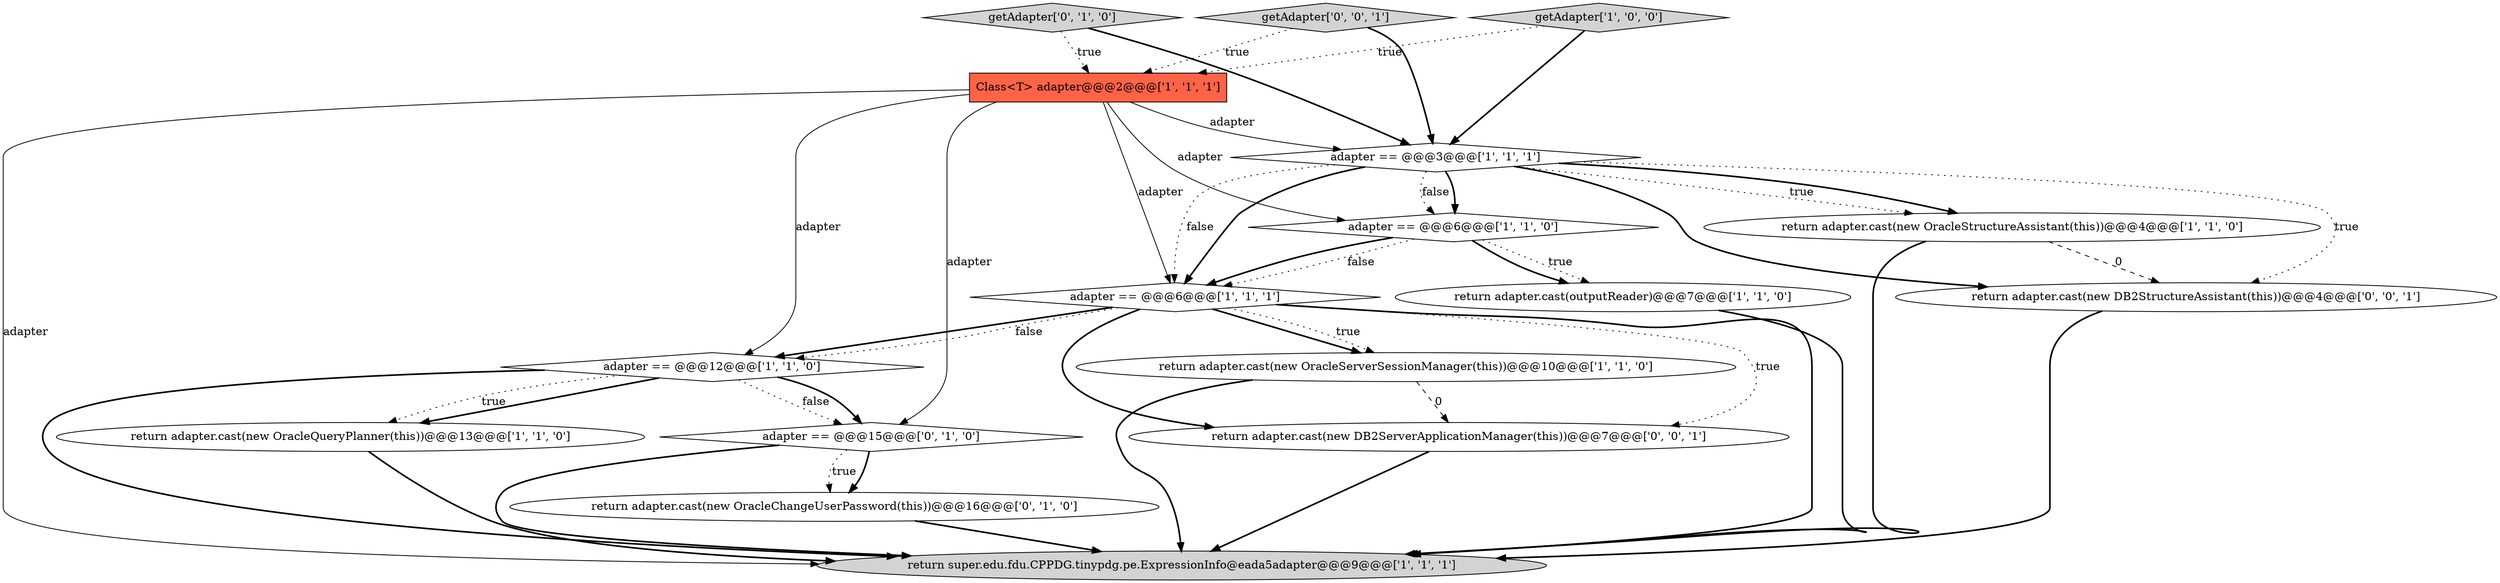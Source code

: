 digraph {
2 [style = filled, label = "return adapter.cast(outputReader)@@@7@@@['1', '1', '0']", fillcolor = white, shape = ellipse image = "AAA0AAABBB1BBB"];
6 [style = filled, label = "adapter == @@@12@@@['1', '1', '0']", fillcolor = white, shape = diamond image = "AAA0AAABBB1BBB"];
9 [style = filled, label = "return adapter.cast(new OracleServerSessionManager(this))@@@10@@@['1', '1', '0']", fillcolor = white, shape = ellipse image = "AAA0AAABBB1BBB"];
15 [style = filled, label = "return adapter.cast(new DB2StructureAssistant(this))@@@4@@@['0', '0', '1']", fillcolor = white, shape = ellipse image = "AAA0AAABBB3BBB"];
16 [style = filled, label = "return adapter.cast(new DB2ServerApplicationManager(this))@@@7@@@['0', '0', '1']", fillcolor = white, shape = ellipse image = "AAA0AAABBB3BBB"];
10 [style = filled, label = "return super.edu.fdu.CPPDG.tinypdg.pe.ExpressionInfo@eada5adapter@@@9@@@['1', '1', '1']", fillcolor = lightgray, shape = ellipse image = "AAA0AAABBB1BBB"];
4 [style = filled, label = "return adapter.cast(new OracleStructureAssistant(this))@@@4@@@['1', '1', '0']", fillcolor = white, shape = ellipse image = "AAA0AAABBB1BBB"];
7 [style = filled, label = "getAdapter['1', '0', '0']", fillcolor = lightgray, shape = diamond image = "AAA0AAABBB1BBB"];
1 [style = filled, label = "adapter == @@@6@@@['1', '1', '0']", fillcolor = white, shape = diamond image = "AAA0AAABBB1BBB"];
3 [style = filled, label = "adapter == @@@3@@@['1', '1', '1']", fillcolor = white, shape = diamond image = "AAA0AAABBB1BBB"];
8 [style = filled, label = "adapter == @@@6@@@['1', '1', '1']", fillcolor = white, shape = diamond image = "AAA0AAABBB1BBB"];
11 [style = filled, label = "adapter == @@@15@@@['0', '1', '0']", fillcolor = white, shape = diamond image = "AAA1AAABBB2BBB"];
0 [style = filled, label = "return adapter.cast(new OracleQueryPlanner(this))@@@13@@@['1', '1', '0']", fillcolor = white, shape = ellipse image = "AAA0AAABBB1BBB"];
12 [style = filled, label = "return adapter.cast(new OracleChangeUserPassword(this))@@@16@@@['0', '1', '0']", fillcolor = white, shape = ellipse image = "AAA1AAABBB2BBB"];
13 [style = filled, label = "getAdapter['0', '1', '0']", fillcolor = lightgray, shape = diamond image = "AAA0AAABBB2BBB"];
14 [style = filled, label = "getAdapter['0', '0', '1']", fillcolor = lightgray, shape = diamond image = "AAA0AAABBB3BBB"];
5 [style = filled, label = "Class<T> adapter@@@2@@@['1', '1', '1']", fillcolor = tomato, shape = box image = "AAA0AAABBB1BBB"];
8->16 [style = bold, label=""];
1->8 [style = dotted, label="false"];
5->11 [style = solid, label="adapter"];
3->15 [style = dotted, label="true"];
8->16 [style = dotted, label="true"];
8->9 [style = bold, label=""];
11->12 [style = bold, label=""];
14->3 [style = bold, label=""];
14->5 [style = dotted, label="true"];
11->12 [style = dotted, label="true"];
6->11 [style = dotted, label="false"];
6->11 [style = bold, label=""];
6->0 [style = bold, label=""];
1->8 [style = bold, label=""];
5->10 [style = solid, label="adapter"];
4->15 [style = dashed, label="0"];
2->10 [style = bold, label=""];
5->6 [style = solid, label="adapter"];
8->6 [style = bold, label=""];
9->16 [style = dashed, label="0"];
3->8 [style = dotted, label="false"];
16->10 [style = bold, label=""];
3->1 [style = bold, label=""];
7->5 [style = dotted, label="true"];
6->0 [style = dotted, label="true"];
6->10 [style = bold, label=""];
0->10 [style = bold, label=""];
7->3 [style = bold, label=""];
12->10 [style = bold, label=""];
5->1 [style = solid, label="adapter"];
5->3 [style = solid, label="adapter"];
11->10 [style = bold, label=""];
3->4 [style = dotted, label="true"];
5->8 [style = solid, label="adapter"];
3->8 [style = bold, label=""];
8->6 [style = dotted, label="false"];
3->15 [style = bold, label=""];
4->10 [style = bold, label=""];
1->2 [style = dotted, label="true"];
13->3 [style = bold, label=""];
3->1 [style = dotted, label="false"];
13->5 [style = dotted, label="true"];
15->10 [style = bold, label=""];
1->2 [style = bold, label=""];
3->4 [style = bold, label=""];
8->10 [style = bold, label=""];
9->10 [style = bold, label=""];
8->9 [style = dotted, label="true"];
}

